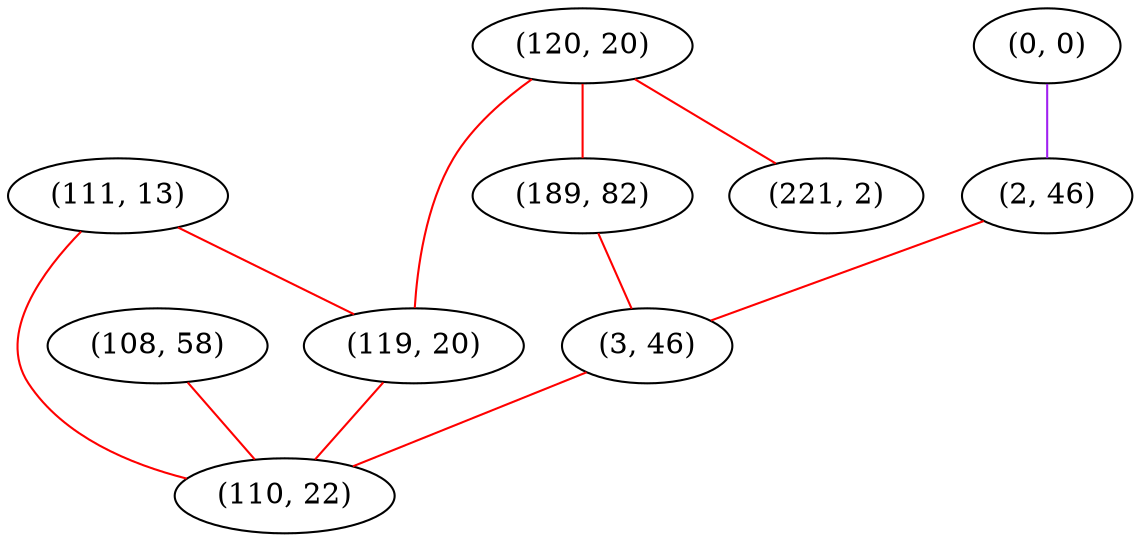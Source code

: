 graph "" {
"(120, 20)";
"(111, 13)";
"(189, 82)";
"(108, 58)";
"(119, 20)";
"(0, 0)";
"(221, 2)";
"(2, 46)";
"(3, 46)";
"(110, 22)";
"(120, 20)" -- "(119, 20)"  [color=red, key=0, weight=1];
"(120, 20)" -- "(221, 2)"  [color=red, key=0, weight=1];
"(120, 20)" -- "(189, 82)"  [color=red, key=0, weight=1];
"(111, 13)" -- "(119, 20)"  [color=red, key=0, weight=1];
"(111, 13)" -- "(110, 22)"  [color=red, key=0, weight=1];
"(189, 82)" -- "(3, 46)"  [color=red, key=0, weight=1];
"(108, 58)" -- "(110, 22)"  [color=red, key=0, weight=1];
"(119, 20)" -- "(110, 22)"  [color=red, key=0, weight=1];
"(0, 0)" -- "(2, 46)"  [color=purple, key=0, weight=4];
"(2, 46)" -- "(3, 46)"  [color=red, key=0, weight=1];
"(3, 46)" -- "(110, 22)"  [color=red, key=0, weight=1];
}
